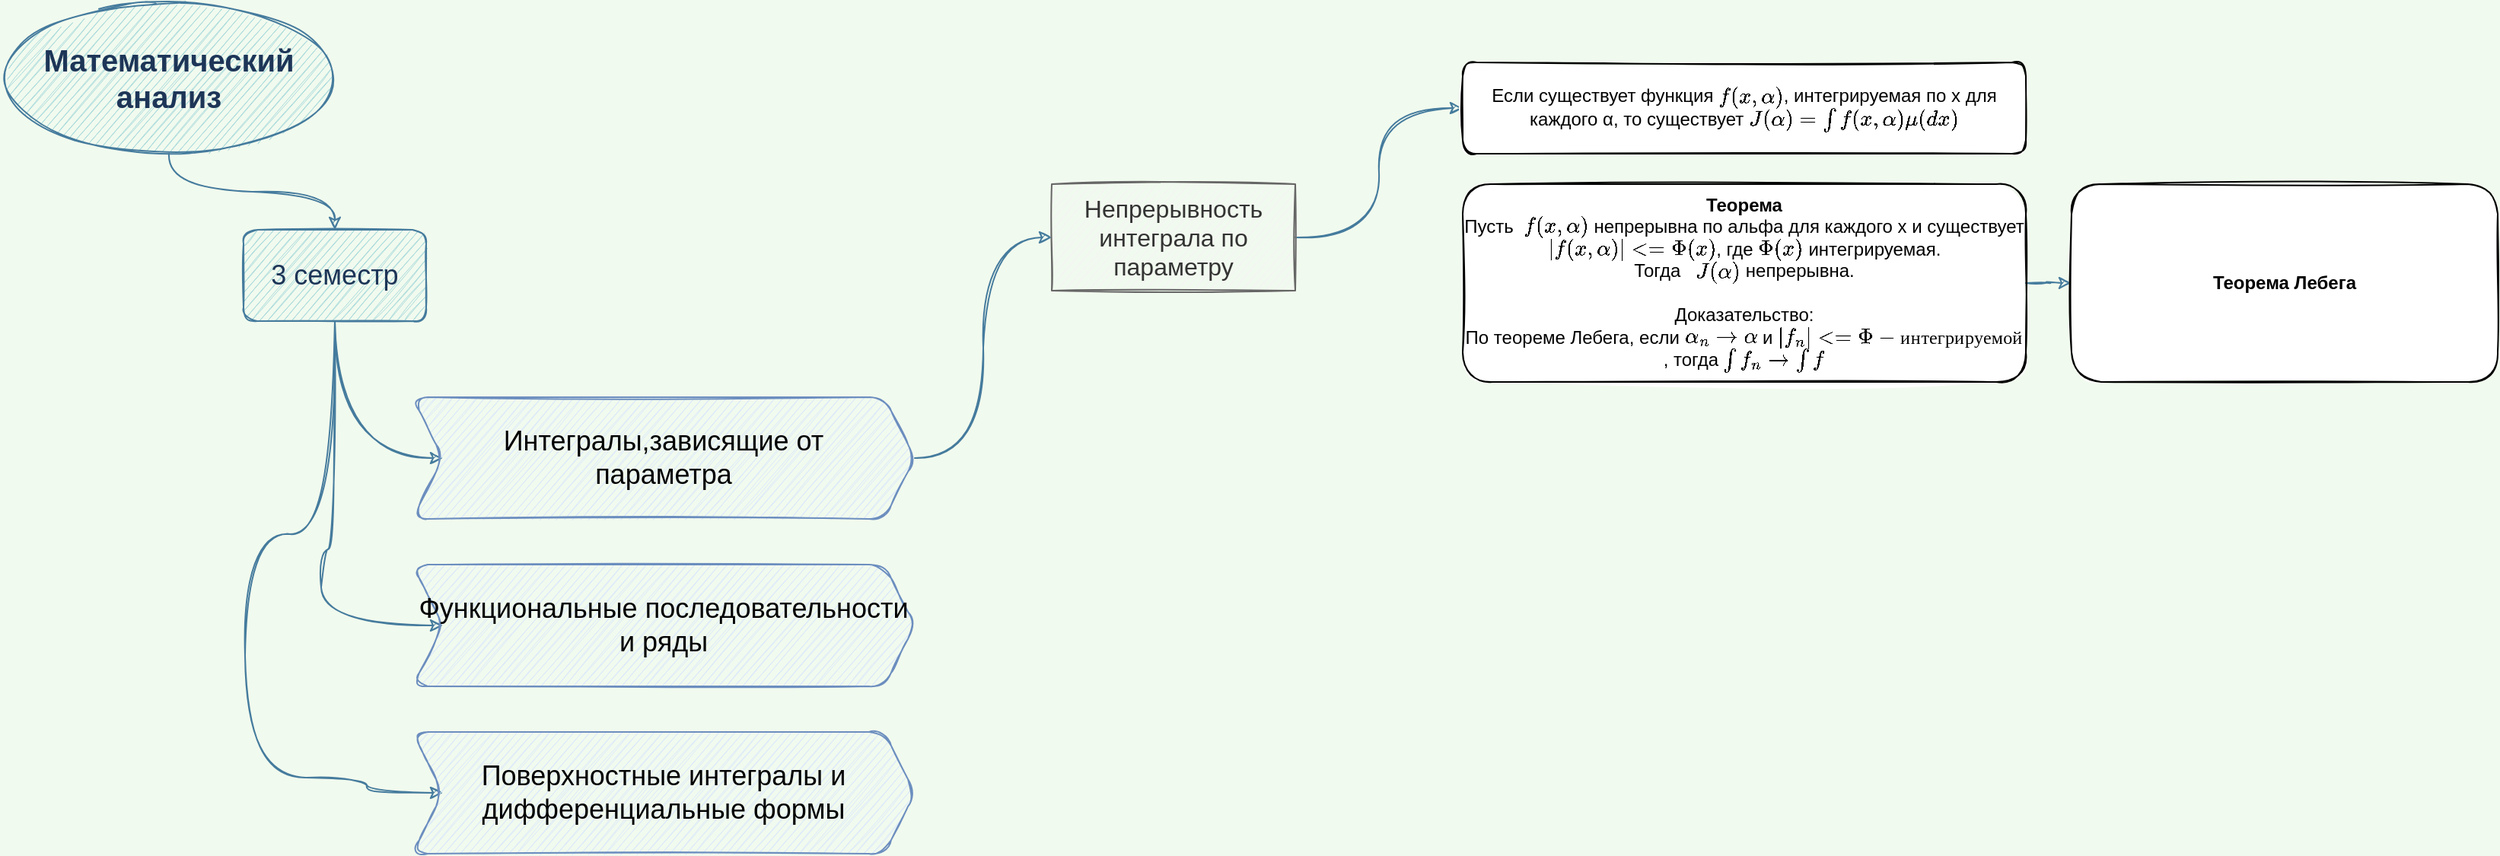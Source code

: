 <mxfile version="13.8.2" type="github">
  <diagram id="prtHgNgQTEPvFCAcTncT" name="Page-1">
    <mxGraphModel dx="1186" dy="812" grid="1" gridSize="10" guides="1" tooltips="1" connect="1" arrows="1" fold="1" page="1" pageScale="1" pageWidth="1654" pageHeight="1169" background="#F1FAEE" math="1" shadow="0">
      <root>
        <mxCell id="0" />
        <mxCell id="1" parent="0" />
        <mxCell id="PlWFfvJK5qDcX6-V-NRR-4" value="" style="edgeStyle=orthogonalEdgeStyle;orthogonalLoop=1;jettySize=auto;html=1;strokeColor=#457B9D;fontColor=#1D3557;labelBackgroundColor=#F1FAEE;curved=1;sketch=1;" edge="1" parent="1" source="PlWFfvJK5qDcX6-V-NRR-1" target="PlWFfvJK5qDcX6-V-NRR-3">
          <mxGeometry relative="1" as="geometry" />
        </mxCell>
        <mxCell id="PlWFfvJK5qDcX6-V-NRR-1" value="&lt;font size=&quot;1&quot;&gt;&lt;b style=&quot;font-size: 20px&quot;&gt;Математический анализ&lt;/b&gt;&lt;/font&gt;" style="ellipse;whiteSpace=wrap;html=1;fillColor=#A8DADC;strokeColor=#457B9D;fontColor=#1D3557;rounded=1;sketch=1;" vertex="1" parent="1">
          <mxGeometry width="220" height="100" as="geometry" />
        </mxCell>
        <mxCell id="PlWFfvJK5qDcX6-V-NRR-11" value="" style="edgeStyle=orthogonalEdgeStyle;curved=1;rounded=1;orthogonalLoop=1;jettySize=auto;html=1;strokeColor=#457B9D;fillColor=#A8DADC;fontColor=#1D3557;entryX=0;entryY=0.5;entryDx=0;entryDy=0;sketch=1;" edge="1" parent="1" source="PlWFfvJK5qDcX6-V-NRR-3" target="PlWFfvJK5qDcX6-V-NRR-9">
          <mxGeometry relative="1" as="geometry">
            <Array as="points">
              <mxPoint x="219" y="300" />
            </Array>
          </mxGeometry>
        </mxCell>
        <mxCell id="PlWFfvJK5qDcX6-V-NRR-15" style="edgeStyle=orthogonalEdgeStyle;curved=1;rounded=1;orthogonalLoop=1;jettySize=auto;html=1;strokeColor=#457B9D;fillColor=#A8DADC;fontColor=#1D3557;entryX=0;entryY=0.5;entryDx=0;entryDy=0;sketch=1;" edge="1" parent="1" source="PlWFfvJK5qDcX6-V-NRR-3" target="PlWFfvJK5qDcX6-V-NRR-12">
          <mxGeometry relative="1" as="geometry">
            <Array as="points">
              <mxPoint x="219" y="360" />
              <mxPoint x="210" y="360" />
              <mxPoint x="210" y="410" />
            </Array>
          </mxGeometry>
        </mxCell>
        <mxCell id="PlWFfvJK5qDcX6-V-NRR-16" style="edgeStyle=orthogonalEdgeStyle;curved=1;rounded=1;orthogonalLoop=1;jettySize=auto;html=1;entryX=0;entryY=0.5;entryDx=0;entryDy=0;strokeColor=#457B9D;fillColor=#A8DADC;fontColor=#1D3557;shadow=0;sketch=1;" edge="1" parent="1" source="PlWFfvJK5qDcX6-V-NRR-3" target="PlWFfvJK5qDcX6-V-NRR-13">
          <mxGeometry relative="1" as="geometry">
            <Array as="points">
              <mxPoint x="219" y="350" />
              <mxPoint x="160" y="350" />
              <mxPoint x="160" y="510" />
              <mxPoint x="240" y="510" />
              <mxPoint x="240" y="520" />
            </Array>
          </mxGeometry>
        </mxCell>
        <mxCell id="PlWFfvJK5qDcX6-V-NRR-3" value="&lt;font style=&quot;font-size: 18px&quot;&gt;3 семестр&lt;/font&gt;" style="whiteSpace=wrap;html=1;fillColor=#A8DADC;strokeColor=#457B9D;fontColor=#1D3557;rounded=1;sketch=1;" vertex="1" parent="1">
          <mxGeometry x="159" y="150" width="120" height="60" as="geometry" />
        </mxCell>
        <mxCell id="PlWFfvJK5qDcX6-V-NRR-20" style="edgeStyle=orthogonalEdgeStyle;curved=1;rounded=1;sketch=1;orthogonalLoop=1;jettySize=auto;html=1;exitX=1;exitY=0.5;exitDx=0;exitDy=0;entryX=0;entryY=0.5;entryDx=0;entryDy=0;shadow=0;strokeColor=#457B9D;fillColor=#A8DADC;fontColor=#1D3557;" edge="1" parent="1" source="PlWFfvJK5qDcX6-V-NRR-9" target="PlWFfvJK5qDcX6-V-NRR-19">
          <mxGeometry relative="1" as="geometry" />
        </mxCell>
        <mxCell id="PlWFfvJK5qDcX6-V-NRR-9" value="&lt;font style=&quot;font-size: 18px&quot;&gt;Интегралы,зависящие от &lt;br&gt;параметра&lt;/font&gt;" style="shape=step;perimeter=stepPerimeter;whiteSpace=wrap;html=1;fixedSize=1;rounded=1;strokeColor=#6c8ebf;fillColor=#dae8fc;sketch=1;" vertex="1" parent="1">
          <mxGeometry x="270" y="260" width="330" height="80" as="geometry" />
        </mxCell>
        <mxCell id="PlWFfvJK5qDcX6-V-NRR-12" value="&lt;font style=&quot;font-size: 18px&quot;&gt;Функциональные последовательности и ряды&lt;/font&gt;" style="shape=step;perimeter=stepPerimeter;whiteSpace=wrap;html=1;fixedSize=1;rounded=1;strokeColor=#6c8ebf;fillColor=#dae8fc;sketch=1;" vertex="1" parent="1">
          <mxGeometry x="270" y="370" width="330" height="80" as="geometry" />
        </mxCell>
        <mxCell id="PlWFfvJK5qDcX6-V-NRR-13" value="&lt;font style=&quot;font-size: 18px&quot;&gt;Поверхностные интегралы и дифференциальные формы&lt;/font&gt;" style="shape=step;perimeter=stepPerimeter;whiteSpace=wrap;html=1;fixedSize=1;rounded=1;strokeColor=#6c8ebf;fillColor=#dae8fc;sketch=1;" vertex="1" parent="1">
          <mxGeometry x="270" y="480" width="330" height="80" as="geometry" />
        </mxCell>
        <mxCell id="PlWFfvJK5qDcX6-V-NRR-23" style="edgeStyle=orthogonalEdgeStyle;curved=1;rounded=1;sketch=1;orthogonalLoop=1;jettySize=auto;html=1;entryX=0;entryY=0.5;entryDx=0;entryDy=0;shadow=0;strokeColor=#457B9D;fillColor=#A8DADC;fontColor=#1D3557;" edge="1" parent="1" source="PlWFfvJK5qDcX6-V-NRR-19" target="PlWFfvJK5qDcX6-V-NRR-22">
          <mxGeometry relative="1" as="geometry" />
        </mxCell>
        <mxCell id="PlWFfvJK5qDcX6-V-NRR-19" value="&lt;font style=&quot;font-size: 16px&quot;&gt;Непрерывность интеграла по параметру&lt;/font&gt;" style="rounded=0;whiteSpace=wrap;html=1;sketch=1;strokeColor=#666666;fillColor=#f5f5f5;fontColor=#333333;" vertex="1" parent="1">
          <mxGeometry x="690" y="120" width="160" height="70" as="geometry" />
        </mxCell>
        <mxCell id="PlWFfvJK5qDcX6-V-NRR-22" value="Если существует функция \(f(x,\alpha)\), интегрируемая по x для каждого α, то существует \(J(\alpha) =\int f(x,\alpha)μ(dx)\)" style="rounded=1;whiteSpace=wrap;html=1;sketch=1;" vertex="1" parent="1">
          <mxGeometry x="960" y="40" width="370" height="60" as="geometry" />
        </mxCell>
        <mxCell id="PlWFfvJK5qDcX6-V-NRR-26" value="" style="edgeStyle=orthogonalEdgeStyle;curved=1;rounded=1;sketch=1;orthogonalLoop=1;jettySize=auto;html=1;shadow=0;strokeColor=#457B9D;fillColor=#A8DADC;fontColor=#1D3557;" edge="1" parent="1" source="PlWFfvJK5qDcX6-V-NRR-24" target="PlWFfvJK5qDcX6-V-NRR-25">
          <mxGeometry relative="1" as="geometry" />
        </mxCell>
        <mxCell id="PlWFfvJK5qDcX6-V-NRR-24" value="&lt;b&gt;Теорема&lt;/b&gt;&lt;br&gt;Пусть&amp;nbsp;&amp;nbsp;\(f(x,\alpha)\) непрерывна по альфа для каждого х и существует \(|f(x,\alpha)| &amp;lt;= \Phi (x)\), где \(\Phi (x)\) интегрируемая.&lt;br&gt;Тогда &amp;nbsp;&amp;nbsp;\(J(\alpha)\) непрерывна.&lt;br&gt;&lt;br&gt;Доказательство:&lt;br&gt;По теореме Лебега, если \(\alpha_n \rightarrow \alpha\) и \(|f_n|&amp;lt;=\Phi - \text{интегрируемой}\), тогда \(\int f_n \rightarrow \int f\)" style="rounded=1;whiteSpace=wrap;html=1;sketch=1;" vertex="1" parent="1">
          <mxGeometry x="960" y="120" width="370" height="130" as="geometry" />
        </mxCell>
        <mxCell id="PlWFfvJK5qDcX6-V-NRR-25" value="&lt;font style=&quot;font-size: 12px&quot;&gt;&lt;b&gt;Теорема Лебега&lt;/b&gt;&lt;/font&gt;" style="whiteSpace=wrap;html=1;rounded=1;sketch=1;" vertex="1" parent="1">
          <mxGeometry x="1360" y="120" width="280" height="130" as="geometry" />
        </mxCell>
      </root>
    </mxGraphModel>
  </diagram>
</mxfile>
